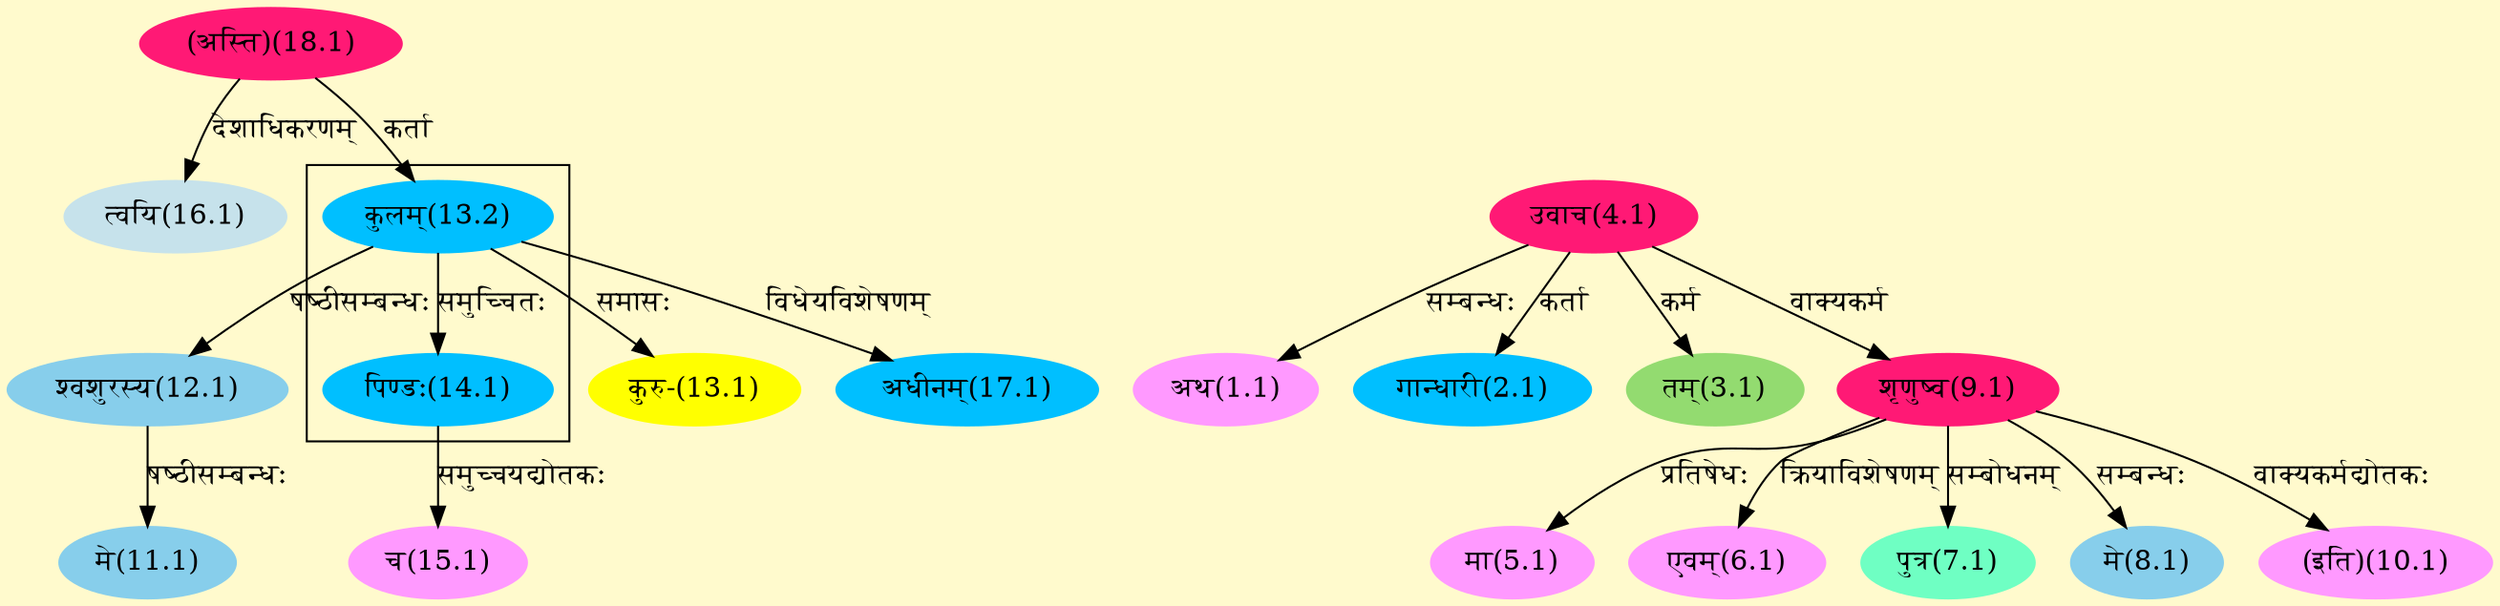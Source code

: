 digraph G{
rankdir=BT;
 compound=true;
 bgcolor="lemonchiffon1";

subgraph cluster_1{
Node14_1 [style=filled, color="#00BFFF" label = "पिण्डः(14.1)"]
Node13_2 [style=filled, color="#00BFFF" label = "कुलम्(13.2)"]

}
Node1_1 [style=filled, color="#FF99FF" label = "अथ(1.1)"]
Node4_1 [style=filled, color="#FF1975" label = "उवाच(4.1)"]
Node2_1 [style=filled, color="#00BFFF" label = "गान्धारी(2.1)"]
Node3_1 [style=filled, color="#93DB70" label = "तम्(3.1)"]
Node5_1 [style=filled, color="#FF99FF" label = "मा(5.1)"]
Node9_1 [style=filled, color="#FF1975" label = "शृणुष्व(9.1)"]
Node6_1 [style=filled, color="#FF99FF" label = "एवम्(6.1)"]
Node7_1 [style=filled, color="#6FFFC3" label = "पुत्र(7.1)"]
Node8_1 [style=filled, color="#87CEEB" label = "मे(8.1)"]
Node10_1 [style=filled, color="#FF99FF" label = "(इति)(10.1)"]
Node11_1 [style=filled, color="#87CEEB" label = "मे(11.1)"]
Node12_1 [style=filled, color="#87CEEB" label = "श्वशुरस्य(12.1)"]
Node13_2 [style=filled, color="#00BFFF" label = "कुलम्(13.2)"]
Node13_1 [style=filled, color="#FFFF00" label = "कुरु-(13.1)"]
Node18_1 [style=filled, color="#FF1975" label = "(अस्ति)(18.1)"]
Node15_1 [style=filled, color="#FF99FF" label = "च(15.1)"]
Node14_1 [style=filled, color="#00BFFF" label = "पिण्डः(14.1)"]
Node16_1 [style=filled, color="#C6E2EB" label = "त्वयि(16.1)"]
Node17_1 [style=filled, color="#00BFFF" label = "अधीनम्(17.1)"]
/* Start of Relations section */

Node1_1 -> Node4_1 [  label="सम्बन्धः"  dir="back" ]
Node2_1 -> Node4_1 [  label="कर्ता"  dir="back" ]
Node3_1 -> Node4_1 [  label="कर्म"  dir="back" ]
Node5_1 -> Node9_1 [  label="प्रतिषेधः"  dir="back" ]
Node6_1 -> Node9_1 [  label="क्रियाविशेषणम्"  dir="back" ]
Node7_1 -> Node9_1 [  label="सम्बोधनम्"  dir="back" ]
Node8_1 -> Node9_1 [  label="सम्बन्धः"  dir="back" ]
Node9_1 -> Node4_1 [  label="वाक्यकर्म"  dir="back" ]
Node10_1 -> Node9_1 [  label="वाक्यकर्मद्योतकः"  dir="back" ]
Node11_1 -> Node12_1 [  label="षष्ठीसम्बन्धः"  dir="back" ]
Node12_1 -> Node13_2 [  label="षष्ठीसम्बन्धः"  dir="back" ]
Node13_1 -> Node13_2 [  label="समासः"  dir="back" ]
Node13_2 -> Node18_1 [  label="कर्ता"  dir="back" ]
Node14_1 -> Node13_2 [  label="समुच्चितः"  dir="back" ]
Node15_1 -> Node14_1 [  label="समुच्चयद्योतकः"  dir="back" ]
Node16_1 -> Node18_1 [  label="देशाधिकरणम्"  dir="back" ]
Node17_1 -> Node13_2 [  label="विधेयविशेषणम्"  dir="back" ]
}
